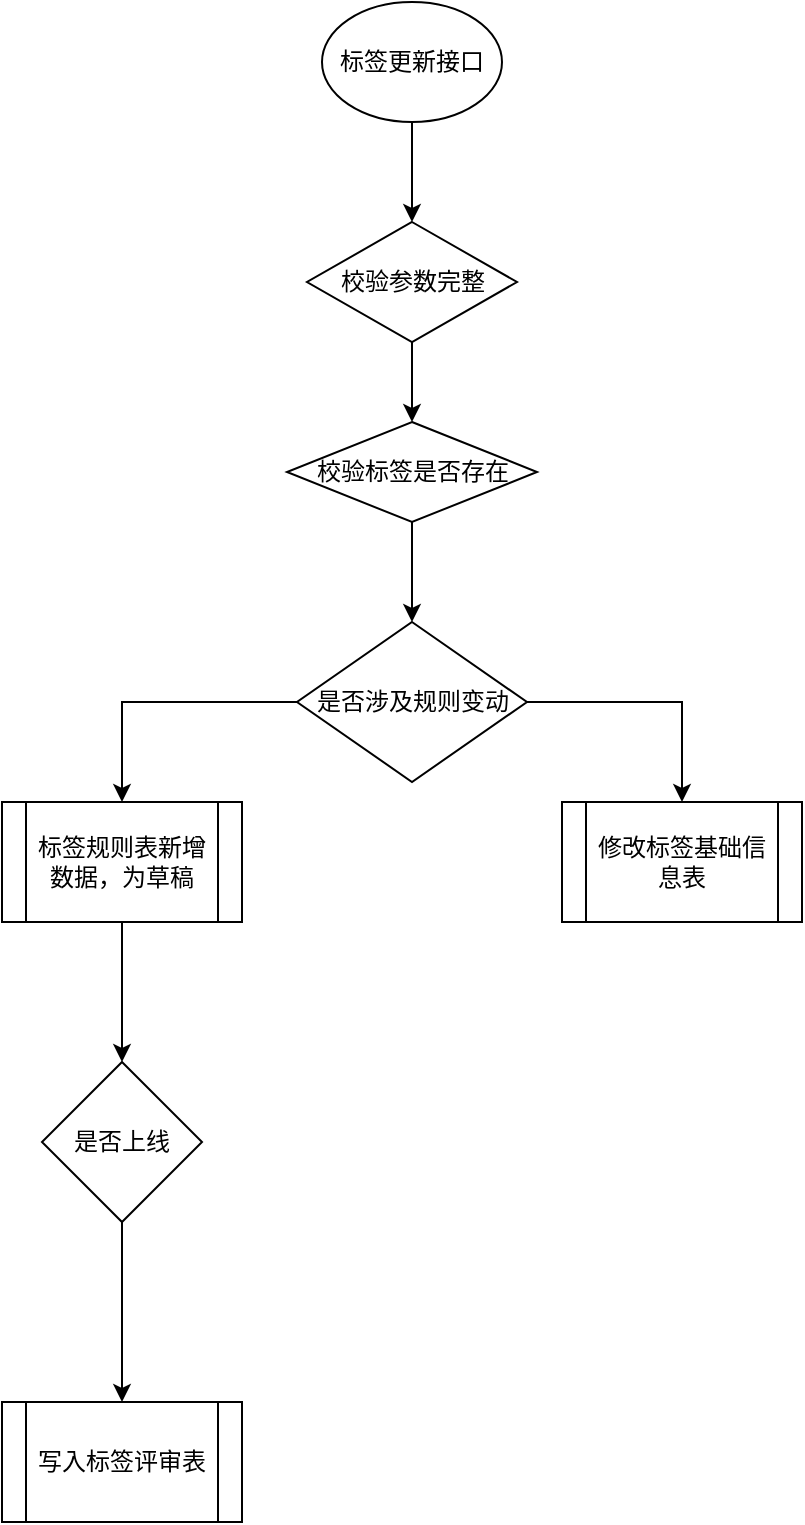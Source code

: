 <mxfile version="24.8.0">
  <diagram name="第 1 页" id="qC2b2G2Op4qDPdREftL7">
    <mxGraphModel dx="1026" dy="650" grid="1" gridSize="10" guides="1" tooltips="1" connect="1" arrows="1" fold="1" page="1" pageScale="1" pageWidth="827" pageHeight="1169" math="0" shadow="0">
      <root>
        <mxCell id="0" />
        <mxCell id="1" parent="0" />
        <mxCell id="Cb99nYj2VXqeTvQXyxzO-3" value="" style="edgeStyle=orthogonalEdgeStyle;rounded=0;orthogonalLoop=1;jettySize=auto;html=1;" parent="1" source="Cb99nYj2VXqeTvQXyxzO-1" target="Cb99nYj2VXqeTvQXyxzO-2" edge="1">
          <mxGeometry relative="1" as="geometry" />
        </mxCell>
        <mxCell id="Cb99nYj2VXqeTvQXyxzO-1" value="标签更新接口" style="ellipse;whiteSpace=wrap;html=1;" parent="1" vertex="1">
          <mxGeometry x="260" y="110" width="90" height="60" as="geometry" />
        </mxCell>
        <mxCell id="Cb99nYj2VXqeTvQXyxzO-5" value="" style="edgeStyle=orthogonalEdgeStyle;rounded=0;orthogonalLoop=1;jettySize=auto;html=1;" parent="1" source="Cb99nYj2VXqeTvQXyxzO-2" target="Cb99nYj2VXqeTvQXyxzO-4" edge="1">
          <mxGeometry relative="1" as="geometry" />
        </mxCell>
        <mxCell id="Cb99nYj2VXqeTvQXyxzO-2" value="校验参数完整" style="rhombus;whiteSpace=wrap;html=1;" parent="1" vertex="1">
          <mxGeometry x="252.5" y="220" width="105" height="60" as="geometry" />
        </mxCell>
        <mxCell id="Cb99nYj2VXqeTvQXyxzO-9" value="" style="edgeStyle=orthogonalEdgeStyle;rounded=0;orthogonalLoop=1;jettySize=auto;html=1;" parent="1" source="Cb99nYj2VXqeTvQXyxzO-4" edge="1">
          <mxGeometry relative="1" as="geometry">
            <mxPoint x="305" y="420" as="targetPoint" />
          </mxGeometry>
        </mxCell>
        <mxCell id="Cb99nYj2VXqeTvQXyxzO-4" value="校验标签是否存在" style="rhombus;whiteSpace=wrap;html=1;" parent="1" vertex="1">
          <mxGeometry x="242.5" y="320" width="125" height="50" as="geometry" />
        </mxCell>
        <mxCell id="dnVBaHPE359D20NYWFpn-3" value="" style="edgeStyle=orthogonalEdgeStyle;rounded=0;orthogonalLoop=1;jettySize=auto;html=1;" edge="1" parent="1" source="dnVBaHPE359D20NYWFpn-1" target="dnVBaHPE359D20NYWFpn-2">
          <mxGeometry relative="1" as="geometry" />
        </mxCell>
        <mxCell id="dnVBaHPE359D20NYWFpn-5" value="" style="edgeStyle=orthogonalEdgeStyle;rounded=0;orthogonalLoop=1;jettySize=auto;html=1;" edge="1" parent="1" source="dnVBaHPE359D20NYWFpn-1" target="dnVBaHPE359D20NYWFpn-4">
          <mxGeometry relative="1" as="geometry" />
        </mxCell>
        <mxCell id="dnVBaHPE359D20NYWFpn-1" value="是否涉及规则变动" style="rhombus;whiteSpace=wrap;html=1;" vertex="1" parent="1">
          <mxGeometry x="247.5" y="420" width="115" height="80" as="geometry" />
        </mxCell>
        <mxCell id="dnVBaHPE359D20NYWFpn-7" value="" style="edgeStyle=orthogonalEdgeStyle;rounded=0;orthogonalLoop=1;jettySize=auto;html=1;" edge="1" parent="1" source="dnVBaHPE359D20NYWFpn-2" target="dnVBaHPE359D20NYWFpn-6">
          <mxGeometry relative="1" as="geometry" />
        </mxCell>
        <mxCell id="dnVBaHPE359D20NYWFpn-2" value="标签规则表新增数据，为草稿" style="shape=process;whiteSpace=wrap;html=1;backgroundOutline=1;" vertex="1" parent="1">
          <mxGeometry x="100" y="510" width="120" height="60" as="geometry" />
        </mxCell>
        <mxCell id="dnVBaHPE359D20NYWFpn-4" value="修改标签基础信息表" style="shape=process;whiteSpace=wrap;html=1;backgroundOutline=1;" vertex="1" parent="1">
          <mxGeometry x="380" y="510" width="120" height="60" as="geometry" />
        </mxCell>
        <mxCell id="dnVBaHPE359D20NYWFpn-9" value="" style="edgeStyle=orthogonalEdgeStyle;rounded=0;orthogonalLoop=1;jettySize=auto;html=1;" edge="1" parent="1" source="dnVBaHPE359D20NYWFpn-6" target="dnVBaHPE359D20NYWFpn-8">
          <mxGeometry relative="1" as="geometry" />
        </mxCell>
        <mxCell id="dnVBaHPE359D20NYWFpn-6" value="是否上线" style="rhombus;whiteSpace=wrap;html=1;" vertex="1" parent="1">
          <mxGeometry x="120" y="640" width="80" height="80" as="geometry" />
        </mxCell>
        <mxCell id="dnVBaHPE359D20NYWFpn-8" value="写入标签评审表" style="shape=process;whiteSpace=wrap;html=1;backgroundOutline=1;" vertex="1" parent="1">
          <mxGeometry x="100" y="810" width="120" height="60" as="geometry" />
        </mxCell>
      </root>
    </mxGraphModel>
  </diagram>
</mxfile>
